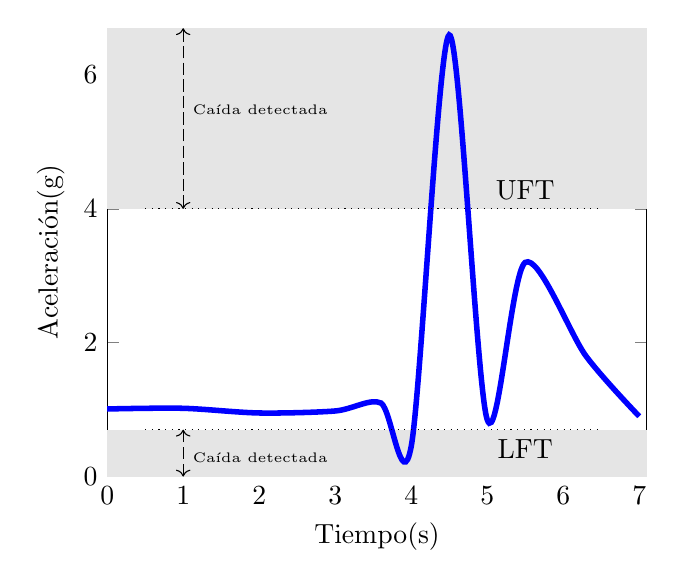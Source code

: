 \begin{tikzpicture}
  \begin{axis}[domain = 0:7,
              xmin = 0,
              xmax = 7.1,
              ymin = 0,
              ymax = 6.7,
              xlabel = {Tiempo(s)},
              ylabel = {Aceleración(g)}
              ]

      \fill[color=black!10]
        (0,6.7)--(7.1,6.7)--(7.1,4)--(0,4)--cycle;
      \fill[color=black!10]
        (0,0.7)--(7.1,0.7)--(7.1,0)--(0,0)--cycle;
    \addplot[blue,line width=2pt,smooth] coordinates
      {(0,1.01) (1, 1.02) (2,0.95) (3,0.98) (3.6,1.1) (4,0.45) (4.5, 6.6) (5, 0.85) (5.5, 3.2) (6.3, 1.8) (7, 0.9)};

    %\draw[thin] (axis cs: 0,1) -- (axis cs: 5,1);

    \draw[<-,thin,dashed] (axis cs: (1,6.7) -- (axis cs:1,4);
    \draw[<-,thin,dashed] (axis cs: (1,4) -> (axis cs:1,6.7);
    \draw[<-,thin,dashed] (axis cs: (1,0.7) -- (axis cs:1,0);
    \draw[<-,thin,dashed] (axis cs: (1,0) -> (axis cs:1,0.7);

    \draw[thin,dotted] (axis cs: 0.5,0.70) -- (axis cs: 6.5,0.70);
    \draw[thin,dotted] (axis cs: 0.5,4) -- (axis cs: 6.5,4);

    \node[anchor=north] at (axis cs: 5.5, 0.7) {LFT};
    \node[anchor=south] at (axis cs: 5.5, 4) {UFT};
    \node[anchor=north west,font=\tiny] at (axis cs: 1,5.7) {Caída detectada};
    \node[anchor=north west,font=\tiny] at (axis cs: 1,0.5) {Caída detectada};

  \end{axis}
\end{tikzpicture}
